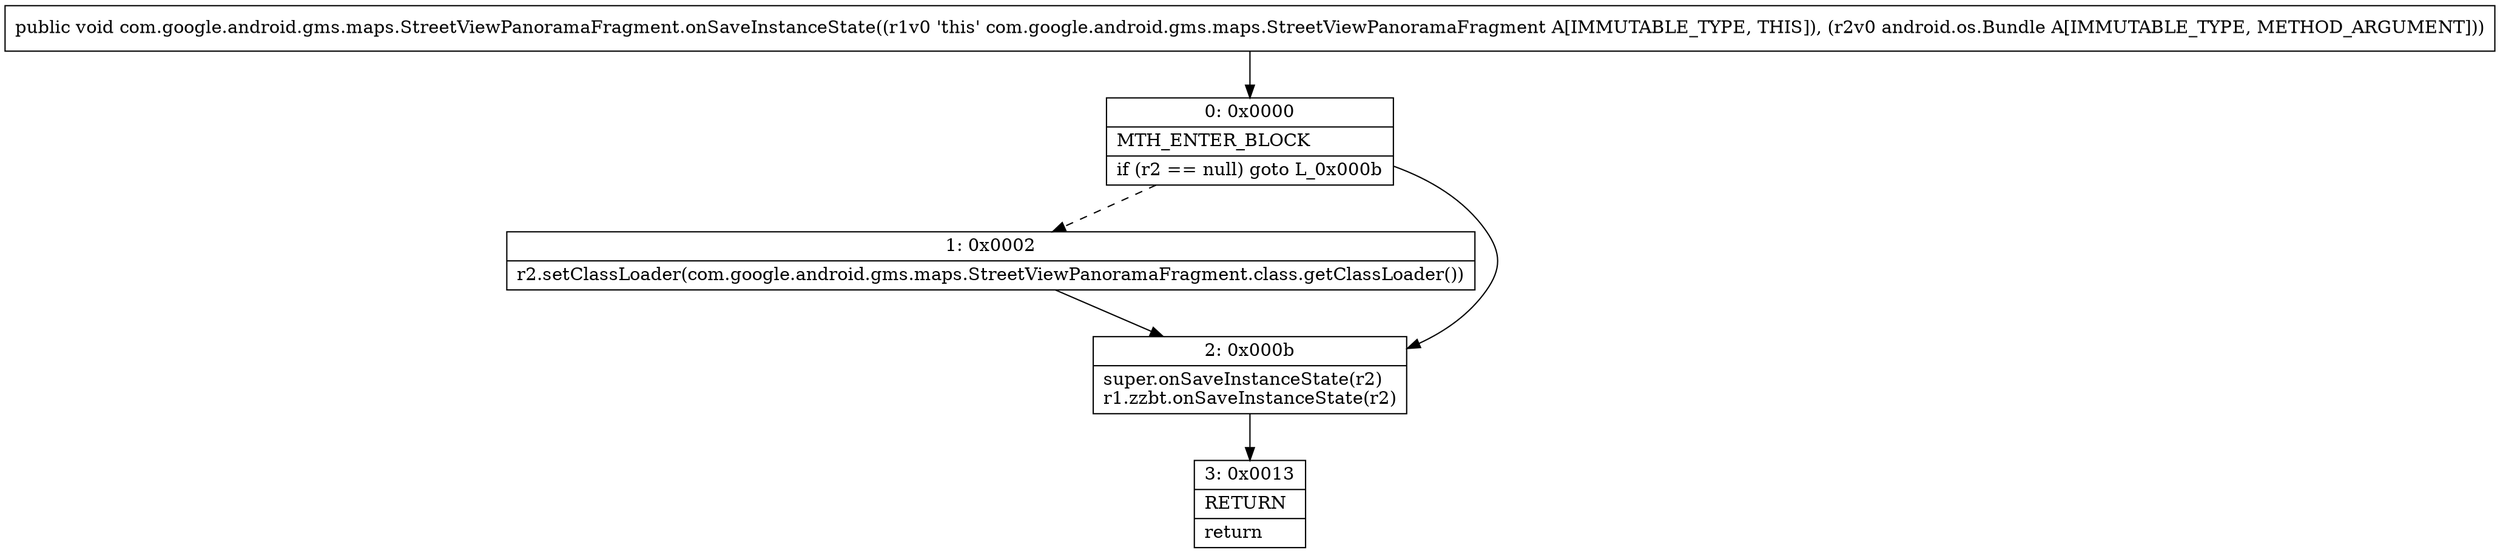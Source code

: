 digraph "CFG forcom.google.android.gms.maps.StreetViewPanoramaFragment.onSaveInstanceState(Landroid\/os\/Bundle;)V" {
Node_0 [shape=record,label="{0\:\ 0x0000|MTH_ENTER_BLOCK\l|if (r2 == null) goto L_0x000b\l}"];
Node_1 [shape=record,label="{1\:\ 0x0002|r2.setClassLoader(com.google.android.gms.maps.StreetViewPanoramaFragment.class.getClassLoader())\l}"];
Node_2 [shape=record,label="{2\:\ 0x000b|super.onSaveInstanceState(r2)\lr1.zzbt.onSaveInstanceState(r2)\l}"];
Node_3 [shape=record,label="{3\:\ 0x0013|RETURN\l|return\l}"];
MethodNode[shape=record,label="{public void com.google.android.gms.maps.StreetViewPanoramaFragment.onSaveInstanceState((r1v0 'this' com.google.android.gms.maps.StreetViewPanoramaFragment A[IMMUTABLE_TYPE, THIS]), (r2v0 android.os.Bundle A[IMMUTABLE_TYPE, METHOD_ARGUMENT])) }"];
MethodNode -> Node_0;
Node_0 -> Node_1[style=dashed];
Node_0 -> Node_2;
Node_1 -> Node_2;
Node_2 -> Node_3;
}

